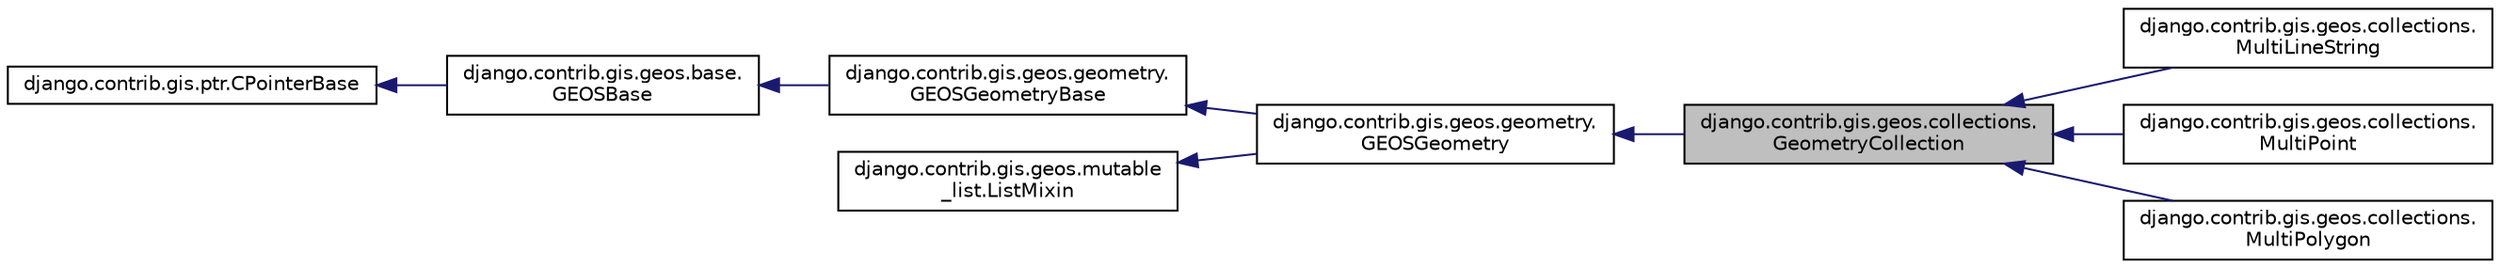 digraph "django.contrib.gis.geos.collections.GeometryCollection"
{
 // LATEX_PDF_SIZE
  edge [fontname="Helvetica",fontsize="10",labelfontname="Helvetica",labelfontsize="10"];
  node [fontname="Helvetica",fontsize="10",shape=record];
  rankdir="LR";
  Node1 [label="django.contrib.gis.geos.collections.\lGeometryCollection",height=0.2,width=0.4,color="black", fillcolor="grey75", style="filled", fontcolor="black",tooltip=" "];
  Node2 -> Node1 [dir="back",color="midnightblue",fontsize="10",style="solid"];
  Node2 [label="django.contrib.gis.geos.geometry.\lGEOSGeometry",height=0.2,width=0.4,color="black", fillcolor="white", style="filled",URL="$classdjango_1_1contrib_1_1gis_1_1geos_1_1geometry_1_1_g_e_o_s_geometry.html",tooltip=" "];
  Node3 -> Node2 [dir="back",color="midnightblue",fontsize="10",style="solid"];
  Node3 [label="django.contrib.gis.geos.geometry.\lGEOSGeometryBase",height=0.2,width=0.4,color="black", fillcolor="white", style="filled",URL="$classdjango_1_1contrib_1_1gis_1_1geos_1_1geometry_1_1_g_e_o_s_geometry_base.html",tooltip=" "];
  Node4 -> Node3 [dir="back",color="midnightblue",fontsize="10",style="solid"];
  Node4 [label="django.contrib.gis.geos.base.\lGEOSBase",height=0.2,width=0.4,color="black", fillcolor="white", style="filled",URL="$classdjango_1_1contrib_1_1gis_1_1geos_1_1base_1_1_g_e_o_s_base.html",tooltip=" "];
  Node5 -> Node4 [dir="back",color="midnightblue",fontsize="10",style="solid"];
  Node5 [label="django.contrib.gis.ptr.CPointerBase",height=0.2,width=0.4,color="black", fillcolor="white", style="filled",URL="$classdjango_1_1contrib_1_1gis_1_1ptr_1_1_c_pointer_base.html",tooltip=" "];
  Node6 -> Node2 [dir="back",color="midnightblue",fontsize="10",style="solid"];
  Node6 [label="django.contrib.gis.geos.mutable\l_list.ListMixin",height=0.2,width=0.4,color="black", fillcolor="white", style="filled",URL="$classdjango_1_1contrib_1_1gis_1_1geos_1_1mutable__list_1_1_list_mixin.html",tooltip=" "];
  Node1 -> Node7 [dir="back",color="midnightblue",fontsize="10",style="solid"];
  Node7 [label="django.contrib.gis.geos.collections.\lMultiLineString",height=0.2,width=0.4,color="black", fillcolor="white", style="filled",URL="$classdjango_1_1contrib_1_1gis_1_1geos_1_1collections_1_1_multi_line_string.html",tooltip=" "];
  Node1 -> Node8 [dir="back",color="midnightblue",fontsize="10",style="solid"];
  Node8 [label="django.contrib.gis.geos.collections.\lMultiPoint",height=0.2,width=0.4,color="black", fillcolor="white", style="filled",URL="$classdjango_1_1contrib_1_1gis_1_1geos_1_1collections_1_1_multi_point.html",tooltip=" "];
  Node1 -> Node9 [dir="back",color="midnightblue",fontsize="10",style="solid"];
  Node9 [label="django.contrib.gis.geos.collections.\lMultiPolygon",height=0.2,width=0.4,color="black", fillcolor="white", style="filled",URL="$classdjango_1_1contrib_1_1gis_1_1geos_1_1collections_1_1_multi_polygon.html",tooltip=" "];
}
